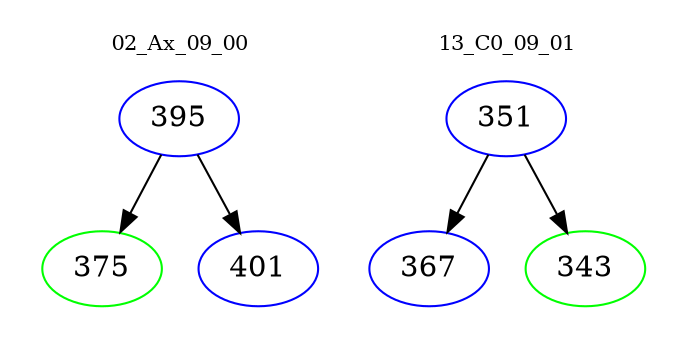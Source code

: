digraph{
subgraph cluster_0 {
color = white
label = "02_Ax_09_00";
fontsize=10;
T0_395 [label="395", color="blue"]
T0_395 -> T0_375 [color="black"]
T0_375 [label="375", color="green"]
T0_395 -> T0_401 [color="black"]
T0_401 [label="401", color="blue"]
}
subgraph cluster_1 {
color = white
label = "13_C0_09_01";
fontsize=10;
T1_351 [label="351", color="blue"]
T1_351 -> T1_367 [color="black"]
T1_367 [label="367", color="blue"]
T1_351 -> T1_343 [color="black"]
T1_343 [label="343", color="green"]
}
}
